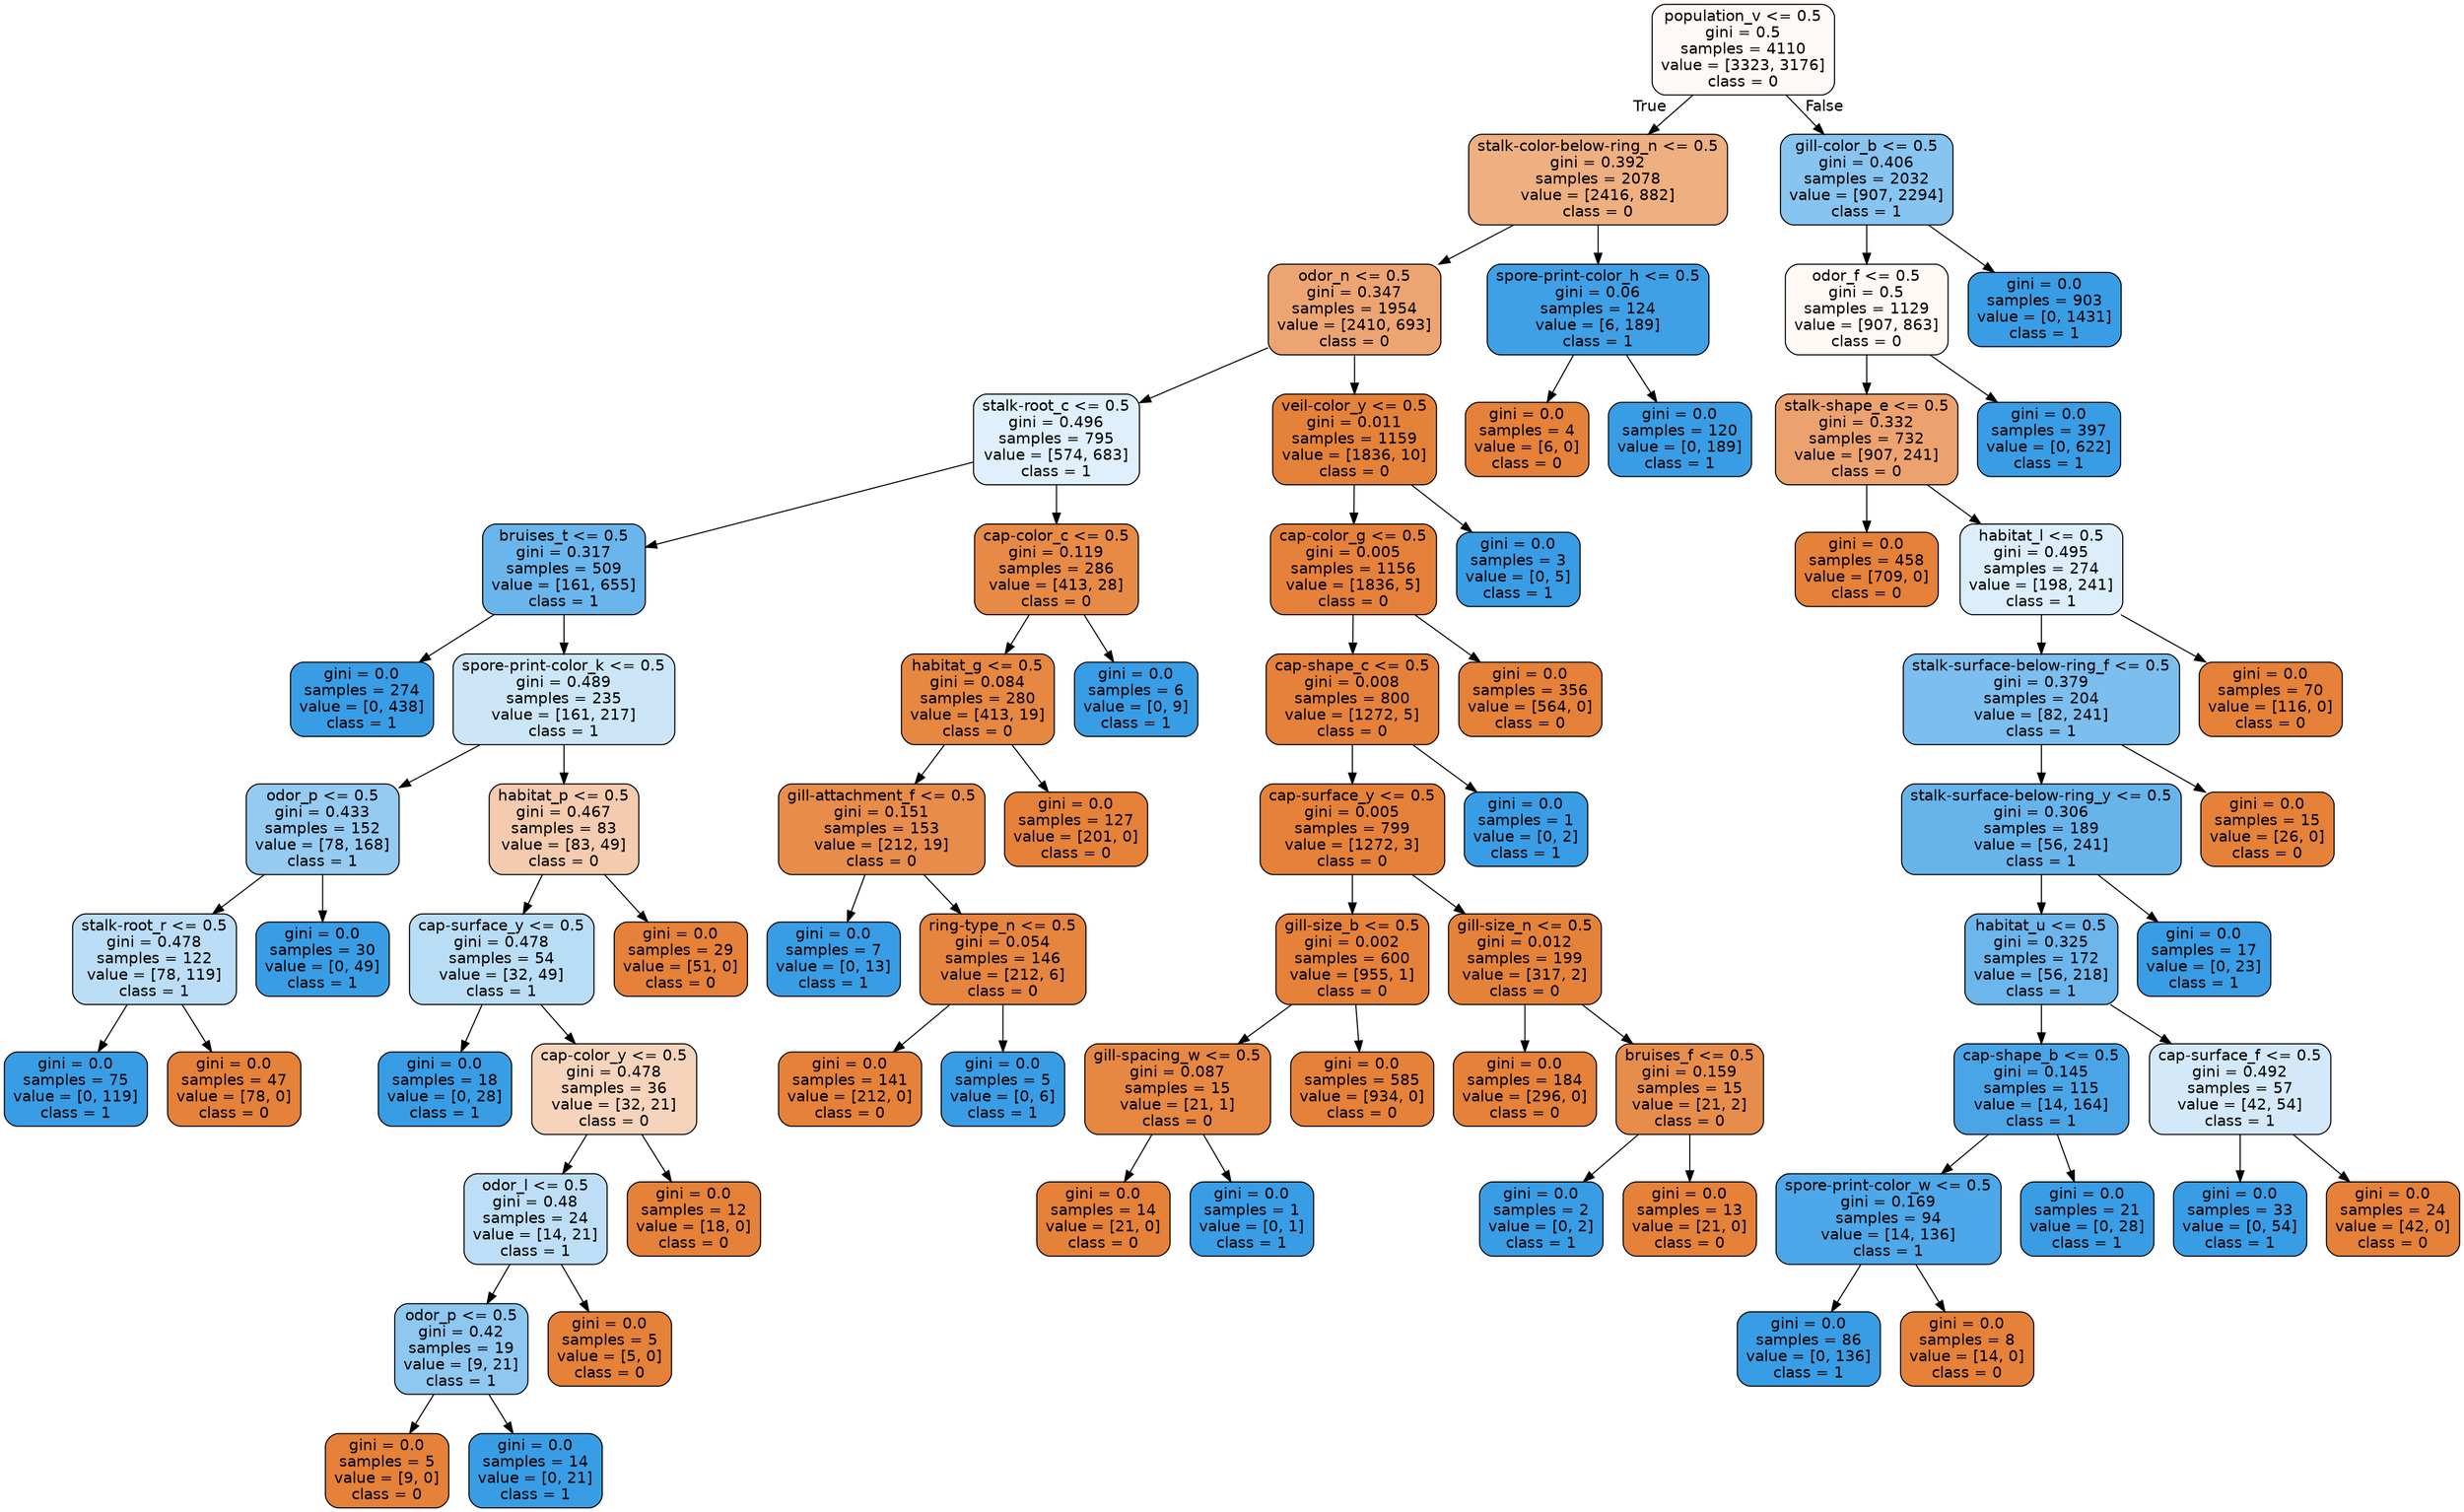 digraph Tree {
node [shape=box, style="filled, rounded", color="black", fontname="helvetica"] ;
edge [fontname="helvetica"] ;
0 [label="population_v <= 0.5\ngini = 0.5\nsamples = 4110\nvalue = [3323, 3176]\nclass = 0", fillcolor="#fef9f6"] ;
1 [label="stalk-color-below-ring_n <= 0.5\ngini = 0.392\nsamples = 2078\nvalue = [2416, 882]\nclass = 0", fillcolor="#eeaf81"] ;
0 -> 1 [labeldistance=2.5, labelangle=45, headlabel="True"] ;
2 [label="odor_n <= 0.5\ngini = 0.347\nsamples = 1954\nvalue = [2410, 693]\nclass = 0", fillcolor="#eca572"] ;
1 -> 2 ;
3 [label="stalk-root_c <= 0.5\ngini = 0.496\nsamples = 795\nvalue = [574, 683]\nclass = 1", fillcolor="#dfeffb"] ;
2 -> 3 ;
4 [label="bruises_t <= 0.5\ngini = 0.317\nsamples = 509\nvalue = [161, 655]\nclass = 1", fillcolor="#6ab5eb"] ;
3 -> 4 ;
5 [label="gini = 0.0\nsamples = 274\nvalue = [0, 438]\nclass = 1", fillcolor="#399de5"] ;
4 -> 5 ;
6 [label="spore-print-color_k <= 0.5\ngini = 0.489\nsamples = 235\nvalue = [161, 217]\nclass = 1", fillcolor="#cce6f8"] ;
4 -> 6 ;
7 [label="odor_p <= 0.5\ngini = 0.433\nsamples = 152\nvalue = [78, 168]\nclass = 1", fillcolor="#95caf1"] ;
6 -> 7 ;
8 [label="stalk-root_r <= 0.5\ngini = 0.478\nsamples = 122\nvalue = [78, 119]\nclass = 1", fillcolor="#bbddf6"] ;
7 -> 8 ;
9 [label="gini = 0.0\nsamples = 75\nvalue = [0, 119]\nclass = 1", fillcolor="#399de5"] ;
8 -> 9 ;
10 [label="gini = 0.0\nsamples = 47\nvalue = [78, 0]\nclass = 0", fillcolor="#e58139"] ;
8 -> 10 ;
11 [label="gini = 0.0\nsamples = 30\nvalue = [0, 49]\nclass = 1", fillcolor="#399de5"] ;
7 -> 11 ;
12 [label="habitat_p <= 0.5\ngini = 0.467\nsamples = 83\nvalue = [83, 49]\nclass = 0", fillcolor="#f4cbae"] ;
6 -> 12 ;
13 [label="cap-surface_y <= 0.5\ngini = 0.478\nsamples = 54\nvalue = [32, 49]\nclass = 1", fillcolor="#baddf6"] ;
12 -> 13 ;
14 [label="gini = 0.0\nsamples = 18\nvalue = [0, 28]\nclass = 1", fillcolor="#399de5"] ;
13 -> 14 ;
15 [label="cap-color_y <= 0.5\ngini = 0.478\nsamples = 36\nvalue = [32, 21]\nclass = 0", fillcolor="#f6d4bb"] ;
13 -> 15 ;
16 [label="odor_l <= 0.5\ngini = 0.48\nsamples = 24\nvalue = [14, 21]\nclass = 1", fillcolor="#bddef6"] ;
15 -> 16 ;
17 [label="odor_p <= 0.5\ngini = 0.42\nsamples = 19\nvalue = [9, 21]\nclass = 1", fillcolor="#8ec7f0"] ;
16 -> 17 ;
18 [label="gini = 0.0\nsamples = 5\nvalue = [9, 0]\nclass = 0", fillcolor="#e58139"] ;
17 -> 18 ;
19 [label="gini = 0.0\nsamples = 14\nvalue = [0, 21]\nclass = 1", fillcolor="#399de5"] ;
17 -> 19 ;
20 [label="gini = 0.0\nsamples = 5\nvalue = [5, 0]\nclass = 0", fillcolor="#e58139"] ;
16 -> 20 ;
21 [label="gini = 0.0\nsamples = 12\nvalue = [18, 0]\nclass = 0", fillcolor="#e58139"] ;
15 -> 21 ;
22 [label="gini = 0.0\nsamples = 29\nvalue = [51, 0]\nclass = 0", fillcolor="#e58139"] ;
12 -> 22 ;
23 [label="cap-color_c <= 0.5\ngini = 0.119\nsamples = 286\nvalue = [413, 28]\nclass = 0", fillcolor="#e78a46"] ;
3 -> 23 ;
24 [label="habitat_g <= 0.5\ngini = 0.084\nsamples = 280\nvalue = [413, 19]\nclass = 0", fillcolor="#e68742"] ;
23 -> 24 ;
25 [label="gill-attachment_f <= 0.5\ngini = 0.151\nsamples = 153\nvalue = [212, 19]\nclass = 0", fillcolor="#e78c4b"] ;
24 -> 25 ;
26 [label="gini = 0.0\nsamples = 7\nvalue = [0, 13]\nclass = 1", fillcolor="#399de5"] ;
25 -> 26 ;
27 [label="ring-type_n <= 0.5\ngini = 0.054\nsamples = 146\nvalue = [212, 6]\nclass = 0", fillcolor="#e6853f"] ;
25 -> 27 ;
28 [label="gini = 0.0\nsamples = 141\nvalue = [212, 0]\nclass = 0", fillcolor="#e58139"] ;
27 -> 28 ;
29 [label="gini = 0.0\nsamples = 5\nvalue = [0, 6]\nclass = 1", fillcolor="#399de5"] ;
27 -> 29 ;
30 [label="gini = 0.0\nsamples = 127\nvalue = [201, 0]\nclass = 0", fillcolor="#e58139"] ;
24 -> 30 ;
31 [label="gini = 0.0\nsamples = 6\nvalue = [0, 9]\nclass = 1", fillcolor="#399de5"] ;
23 -> 31 ;
32 [label="veil-color_y <= 0.5\ngini = 0.011\nsamples = 1159\nvalue = [1836, 10]\nclass = 0", fillcolor="#e5823a"] ;
2 -> 32 ;
33 [label="cap-color_g <= 0.5\ngini = 0.005\nsamples = 1156\nvalue = [1836, 5]\nclass = 0", fillcolor="#e5813a"] ;
32 -> 33 ;
34 [label="cap-shape_c <= 0.5\ngini = 0.008\nsamples = 800\nvalue = [1272, 5]\nclass = 0", fillcolor="#e5813a"] ;
33 -> 34 ;
35 [label="cap-surface_y <= 0.5\ngini = 0.005\nsamples = 799\nvalue = [1272, 3]\nclass = 0", fillcolor="#e58139"] ;
34 -> 35 ;
36 [label="gill-size_b <= 0.5\ngini = 0.002\nsamples = 600\nvalue = [955, 1]\nclass = 0", fillcolor="#e58139"] ;
35 -> 36 ;
37 [label="gill-spacing_w <= 0.5\ngini = 0.087\nsamples = 15\nvalue = [21, 1]\nclass = 0", fillcolor="#e68742"] ;
36 -> 37 ;
38 [label="gini = 0.0\nsamples = 14\nvalue = [21, 0]\nclass = 0", fillcolor="#e58139"] ;
37 -> 38 ;
39 [label="gini = 0.0\nsamples = 1\nvalue = [0, 1]\nclass = 1", fillcolor="#399de5"] ;
37 -> 39 ;
40 [label="gini = 0.0\nsamples = 585\nvalue = [934, 0]\nclass = 0", fillcolor="#e58139"] ;
36 -> 40 ;
41 [label="gill-size_n <= 0.5\ngini = 0.012\nsamples = 199\nvalue = [317, 2]\nclass = 0", fillcolor="#e5823a"] ;
35 -> 41 ;
42 [label="gini = 0.0\nsamples = 184\nvalue = [296, 0]\nclass = 0", fillcolor="#e58139"] ;
41 -> 42 ;
43 [label="bruises_f <= 0.5\ngini = 0.159\nsamples = 15\nvalue = [21, 2]\nclass = 0", fillcolor="#e78d4c"] ;
41 -> 43 ;
44 [label="gini = 0.0\nsamples = 2\nvalue = [0, 2]\nclass = 1", fillcolor="#399de5"] ;
43 -> 44 ;
45 [label="gini = 0.0\nsamples = 13\nvalue = [21, 0]\nclass = 0", fillcolor="#e58139"] ;
43 -> 45 ;
46 [label="gini = 0.0\nsamples = 1\nvalue = [0, 2]\nclass = 1", fillcolor="#399de5"] ;
34 -> 46 ;
47 [label="gini = 0.0\nsamples = 356\nvalue = [564, 0]\nclass = 0", fillcolor="#e58139"] ;
33 -> 47 ;
48 [label="gini = 0.0\nsamples = 3\nvalue = [0, 5]\nclass = 1", fillcolor="#399de5"] ;
32 -> 48 ;
49 [label="spore-print-color_h <= 0.5\ngini = 0.06\nsamples = 124\nvalue = [6, 189]\nclass = 1", fillcolor="#3fa0e6"] ;
1 -> 49 ;
50 [label="gini = 0.0\nsamples = 4\nvalue = [6, 0]\nclass = 0", fillcolor="#e58139"] ;
49 -> 50 ;
51 [label="gini = 0.0\nsamples = 120\nvalue = [0, 189]\nclass = 1", fillcolor="#399de5"] ;
49 -> 51 ;
52 [label="gill-color_b <= 0.5\ngini = 0.406\nsamples = 2032\nvalue = [907, 2294]\nclass = 1", fillcolor="#87c4ef"] ;
0 -> 52 [labeldistance=2.5, labelangle=-45, headlabel="False"] ;
53 [label="odor_f <= 0.5\ngini = 0.5\nsamples = 1129\nvalue = [907, 863]\nclass = 0", fillcolor="#fef9f5"] ;
52 -> 53 ;
54 [label="stalk-shape_e <= 0.5\ngini = 0.332\nsamples = 732\nvalue = [907, 241]\nclass = 0", fillcolor="#eca26e"] ;
53 -> 54 ;
55 [label="gini = 0.0\nsamples = 458\nvalue = [709, 0]\nclass = 0", fillcolor="#e58139"] ;
54 -> 55 ;
56 [label="habitat_l <= 0.5\ngini = 0.495\nsamples = 274\nvalue = [198, 241]\nclass = 1", fillcolor="#dceefa"] ;
54 -> 56 ;
57 [label="stalk-surface-below-ring_f <= 0.5\ngini = 0.379\nsamples = 204\nvalue = [82, 241]\nclass = 1", fillcolor="#7cbeee"] ;
56 -> 57 ;
58 [label="stalk-surface-below-ring_y <= 0.5\ngini = 0.306\nsamples = 189\nvalue = [56, 241]\nclass = 1", fillcolor="#67b4eb"] ;
57 -> 58 ;
59 [label="habitat_u <= 0.5\ngini = 0.325\nsamples = 172\nvalue = [56, 218]\nclass = 1", fillcolor="#6cb6ec"] ;
58 -> 59 ;
60 [label="cap-shape_b <= 0.5\ngini = 0.145\nsamples = 115\nvalue = [14, 164]\nclass = 1", fillcolor="#4aa5e7"] ;
59 -> 60 ;
61 [label="spore-print-color_w <= 0.5\ngini = 0.169\nsamples = 94\nvalue = [14, 136]\nclass = 1", fillcolor="#4da7e8"] ;
60 -> 61 ;
62 [label="gini = 0.0\nsamples = 86\nvalue = [0, 136]\nclass = 1", fillcolor="#399de5"] ;
61 -> 62 ;
63 [label="gini = 0.0\nsamples = 8\nvalue = [14, 0]\nclass = 0", fillcolor="#e58139"] ;
61 -> 63 ;
64 [label="gini = 0.0\nsamples = 21\nvalue = [0, 28]\nclass = 1", fillcolor="#399de5"] ;
60 -> 64 ;
65 [label="cap-surface_f <= 0.5\ngini = 0.492\nsamples = 57\nvalue = [42, 54]\nclass = 1", fillcolor="#d3e9f9"] ;
59 -> 65 ;
66 [label="gini = 0.0\nsamples = 33\nvalue = [0, 54]\nclass = 1", fillcolor="#399de5"] ;
65 -> 66 ;
67 [label="gini = 0.0\nsamples = 24\nvalue = [42, 0]\nclass = 0", fillcolor="#e58139"] ;
65 -> 67 ;
68 [label="gini = 0.0\nsamples = 17\nvalue = [0, 23]\nclass = 1", fillcolor="#399de5"] ;
58 -> 68 ;
69 [label="gini = 0.0\nsamples = 15\nvalue = [26, 0]\nclass = 0", fillcolor="#e58139"] ;
57 -> 69 ;
70 [label="gini = 0.0\nsamples = 70\nvalue = [116, 0]\nclass = 0", fillcolor="#e58139"] ;
56 -> 70 ;
71 [label="gini = 0.0\nsamples = 397\nvalue = [0, 622]\nclass = 1", fillcolor="#399de5"] ;
53 -> 71 ;
72 [label="gini = 0.0\nsamples = 903\nvalue = [0, 1431]\nclass = 1", fillcolor="#399de5"] ;
52 -> 72 ;
}